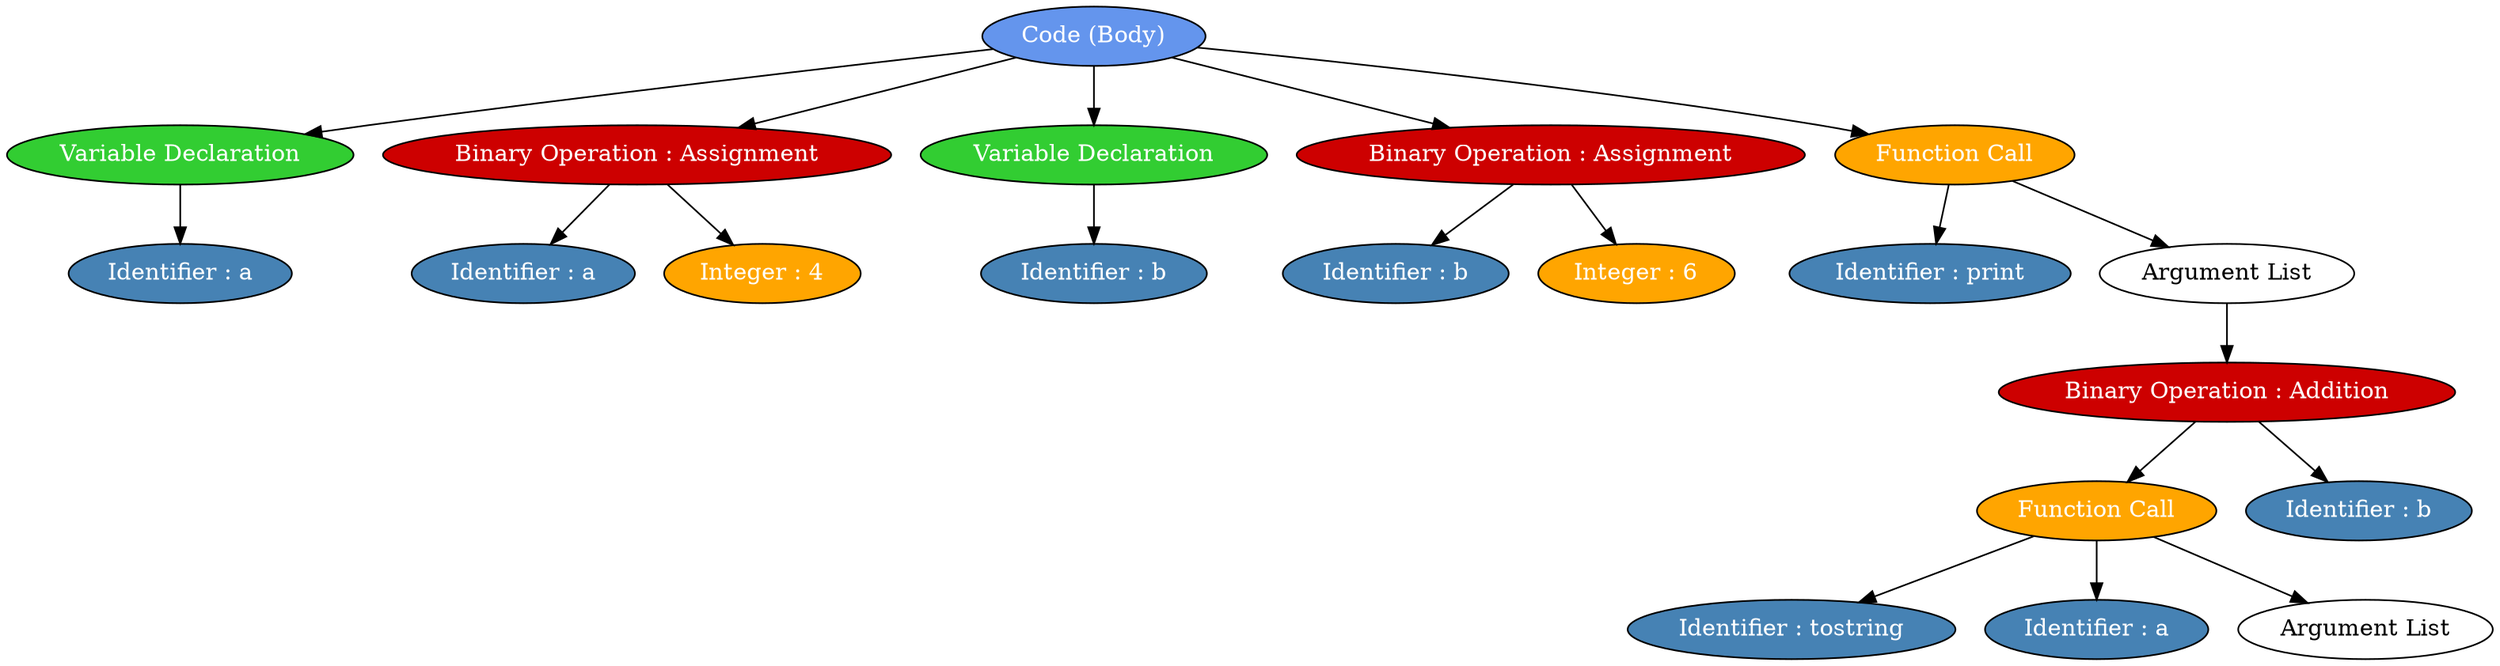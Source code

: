 digraph g {
	node0 [ label="Code (Body)" fillcolor=cornflowerblue fontcolor=white style=filled ];
	node2 [ label="Variable Declaration" fillcolor=limegreen fontcolor=white style=filled ];
	node0->node2 [ ];
	node1 [ label="Identifier : a" fillcolor=steelblue fontcolor=white style=filled ];
	node2->node1 [ ];
	node4 [ label="Binary Operation : Assignment" fillcolor=red3 fontcolor=white style=filled ];
	node0->node4 [ ];
	node3 [ label="Identifier : a" fillcolor=steelblue fontcolor=white style=filled ];
	node4->node3 [ ];
	node5 [ label="Integer : 4" fillcolor=orange fontcolor=white style=filled ];
	node4->node5 [ ];
	node7 [ label="Variable Declaration" fillcolor=limegreen fontcolor=white style=filled ];
	node0->node7 [ ];
	node6 [ label="Identifier : b" fillcolor=steelblue fontcolor=white style=filled ];
	node7->node6 [ ];
	node9 [ label="Binary Operation : Assignment" fillcolor=red3 fontcolor=white style=filled ];
	node0->node9 [ ];
	node8 [ label="Identifier : b" fillcolor=steelblue fontcolor=white style=filled ];
	node9->node8 [ ];
	node10 [ label="Integer : 6" fillcolor=orange fontcolor=white style=filled ];
	node9->node10 [ ];
	node12 [ label="Function Call" fillcolor=orange fontcolor=white style=filled ];
	node0->node12 [ ];
	node11 [ label="Identifier : print" fillcolor=steelblue fontcolor=white style=filled ];
	node12->node11 [ ];
	node13 [ label="Argument List" ];
	node12->node13 [ ];
	node19 [ label="Binary Operation : Addition" fillcolor=red3 fontcolor=white style=filled ];
	node13->node19 [ ];
	node17 [ label="Function Call" fillcolor=orange fontcolor=white style=filled ];
	node19->node17 [ ];
	node15 [ label="Identifier : tostring" fillcolor=steelblue fontcolor=white style=filled ];
	node17->node15 [ ];
	node14 [ label="Identifier : a" fillcolor=steelblue fontcolor=white style=filled ];
	node17->node14 [ ];
	node18 [ label="Argument List" ];
	node17->node18 [ ];
	node20 [ label="Identifier : b" fillcolor=steelblue fontcolor=white style=filled ];
	node19->node20 [ ];
}